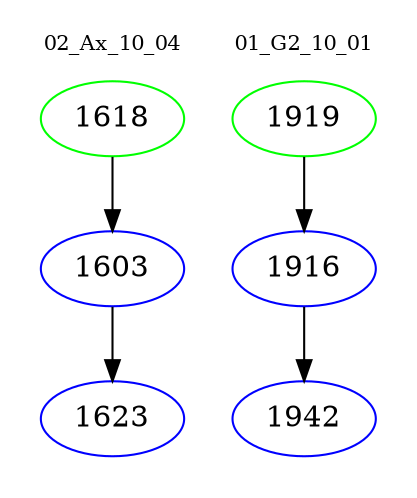 digraph{
subgraph cluster_0 {
color = white
label = "02_Ax_10_04";
fontsize=10;
T0_1618 [label="1618", color="green"]
T0_1618 -> T0_1603 [color="black"]
T0_1603 [label="1603", color="blue"]
T0_1603 -> T0_1623 [color="black"]
T0_1623 [label="1623", color="blue"]
}
subgraph cluster_1 {
color = white
label = "01_G2_10_01";
fontsize=10;
T1_1919 [label="1919", color="green"]
T1_1919 -> T1_1916 [color="black"]
T1_1916 [label="1916", color="blue"]
T1_1916 -> T1_1942 [color="black"]
T1_1942 [label="1942", color="blue"]
}
}
